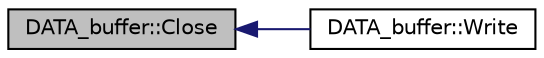 digraph "DATA_buffer::Close"
{
  edge [fontname="Helvetica",fontsize="10",labelfontname="Helvetica",labelfontsize="10"];
  node [fontname="Helvetica",fontsize="10",shape=record];
  rankdir="LR";
  Node1 [label="DATA_buffer::Close",height=0.2,width=0.4,color="black", fillcolor="grey75", style="filled", fontcolor="black"];
  Node1 -> Node2 [dir="back",color="midnightblue",fontsize="10",style="solid",fontname="Helvetica"];
  Node2 [label="DATA_buffer::Write",height=0.2,width=0.4,color="black", fillcolor="white", style="filled",URL="$d0/dff/class_d_a_t_a__buffer.html#afe35238f1bfc37ed6c9b78a41e13c1cf",tooltip="Write a data spill to file. "];
}
